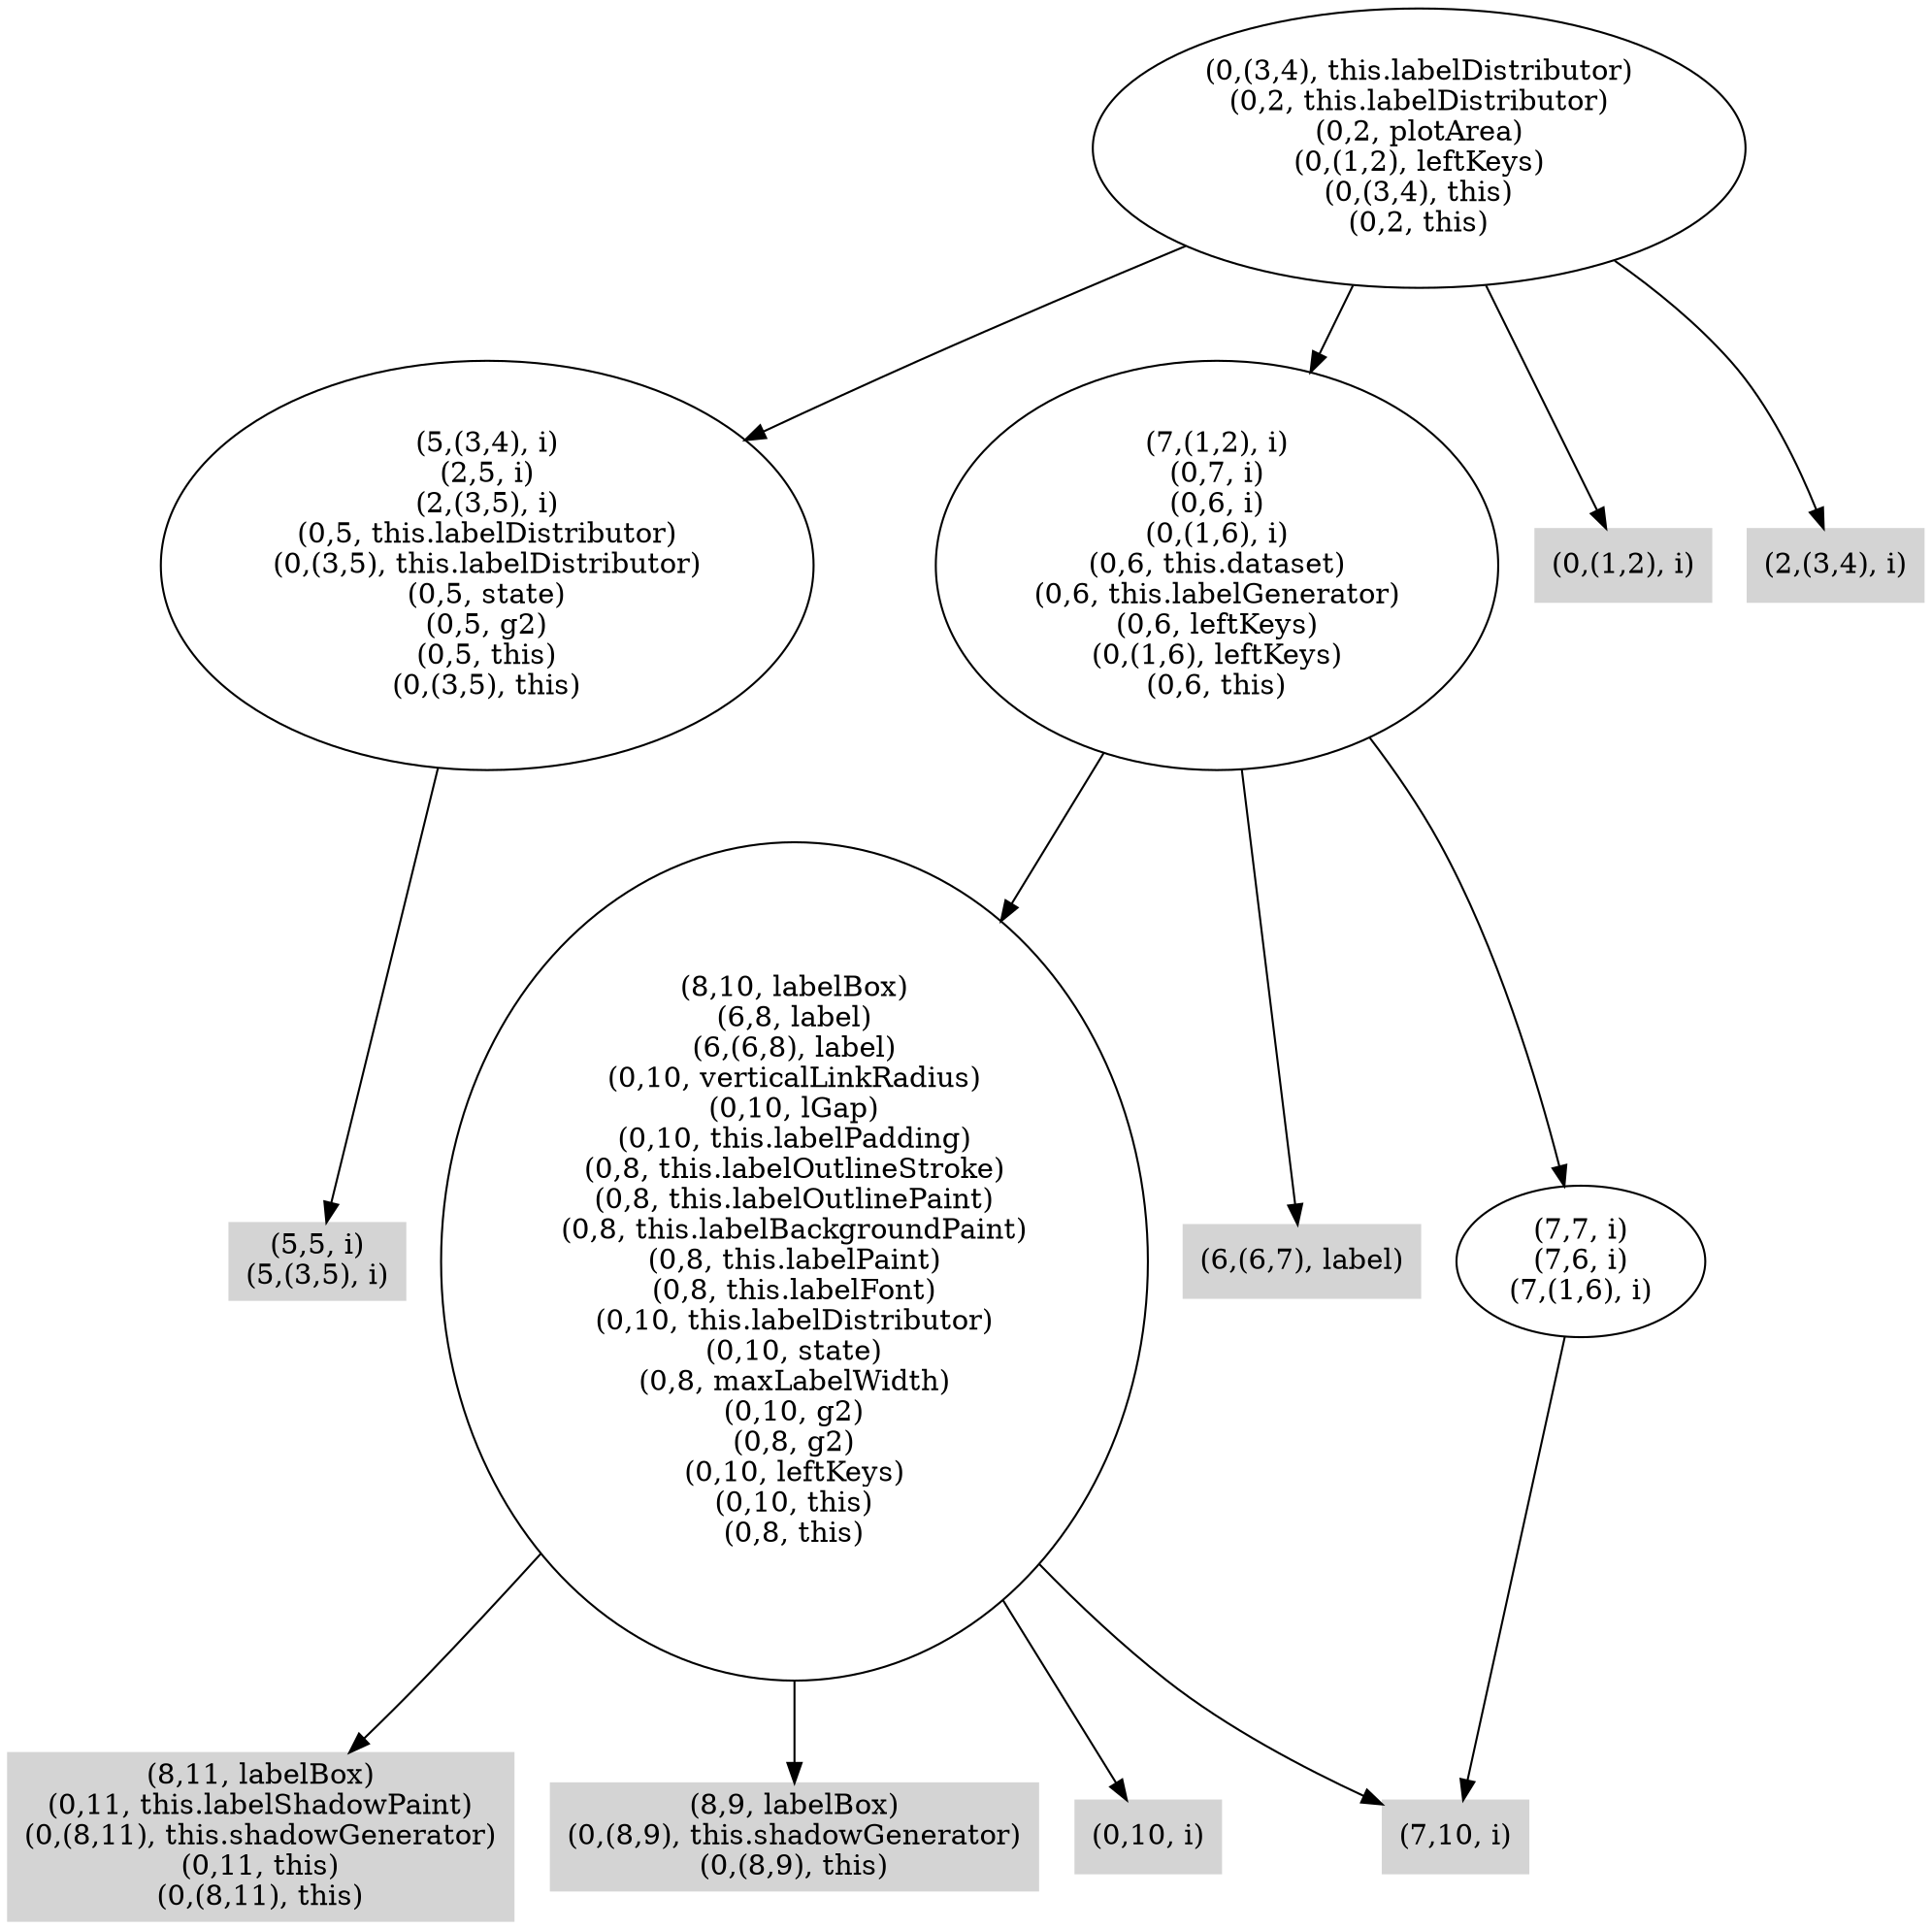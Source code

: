 digraph { 
3588 [shape=box,style=filled,color=".0 .0 .83",label="(5,5, i)\n(5,(3,5), i)"];
3589 [label="(5,(3,4), i)\n(2,5, i)\n(2,(3,5), i)\n(0,5, this.labelDistributor)\n(0,(3,5), this.labelDistributor)\n(0,5, state)\n(0,5, g2)\n(0,5, this)\n(0,(3,5), this)"];
3590 [shape=box,style=filled,color=".0 .0 .83",label="(8,11, labelBox)\n(0,11, this.labelShadowPaint)\n(0,(8,11), this.shadowGenerator)\n(0,11, this)\n(0,(8,11), this)"];
3591 [shape=box,style=filled,color=".0 .0 .83",label="(8,9, labelBox)\n(0,(8,9), this.shadowGenerator)\n(0,(8,9), this)"];
3592 [shape=box,style=filled,color=".0 .0 .83",label="(0,10, i)"];
3593 [shape=box,style=filled,color=".0 .0 .83",label="(7,10, i)"];
3594 [label="(8,10, labelBox)\n(6,8, label)\n(6,(6,8), label)\n(0,10, verticalLinkRadius)\n(0,10, lGap)\n(0,10, this.labelPadding)\n(0,8, this.labelOutlineStroke)\n(0,8, this.labelOutlinePaint)\n(0,8, this.labelBackgroundPaint)\n(0,8, this.labelPaint)\n(0,8, this.labelFont)\n(0,10, this.labelDistributor)\n(0,10, state)\n(0,8, maxLabelWidth)\n(0,10, g2)\n(0,8, g2)\n(0,10, leftKeys)\n(0,10, this)\n(0,8, this)"];
3595 [shape=box,style=filled,color=".0 .0 .83",label="(6,(6,7), label)"];
3596 [label="(7,7, i)\n(7,6, i)\n(7,(1,6), i)"];
3597 [label="(7,(1,2), i)\n(0,7, i)\n(0,6, i)\n(0,(1,6), i)\n(0,6, this.dataset)\n(0,6, this.labelGenerator)\n(0,6, leftKeys)\n(0,(1,6), leftKeys)\n(0,6, this)"];
3598 [shape=box,style=filled,color=".0 .0 .83",label="(0,(1,2), i)"];
3599 [shape=box,style=filled,color=".0 .0 .83",label="(2,(3,4), i)"];
3600 [label="(0,(3,4), this.labelDistributor)\n(0,2, this.labelDistributor)\n(0,2, plotArea)\n(0,(1,2), leftKeys)\n(0,(3,4), this)\n(0,2, this)"];
3589 -> 3588;
3594 -> 3590;
3594 -> 3591;
3594 -> 3592;
3594 -> 3593;
3596 -> 3593;
3597 -> 3594;
3597 -> 3595;
3597 -> 3596;
3600 -> 3589;
3600 -> 3597;
3600 -> 3598;
3600 -> 3599;
}